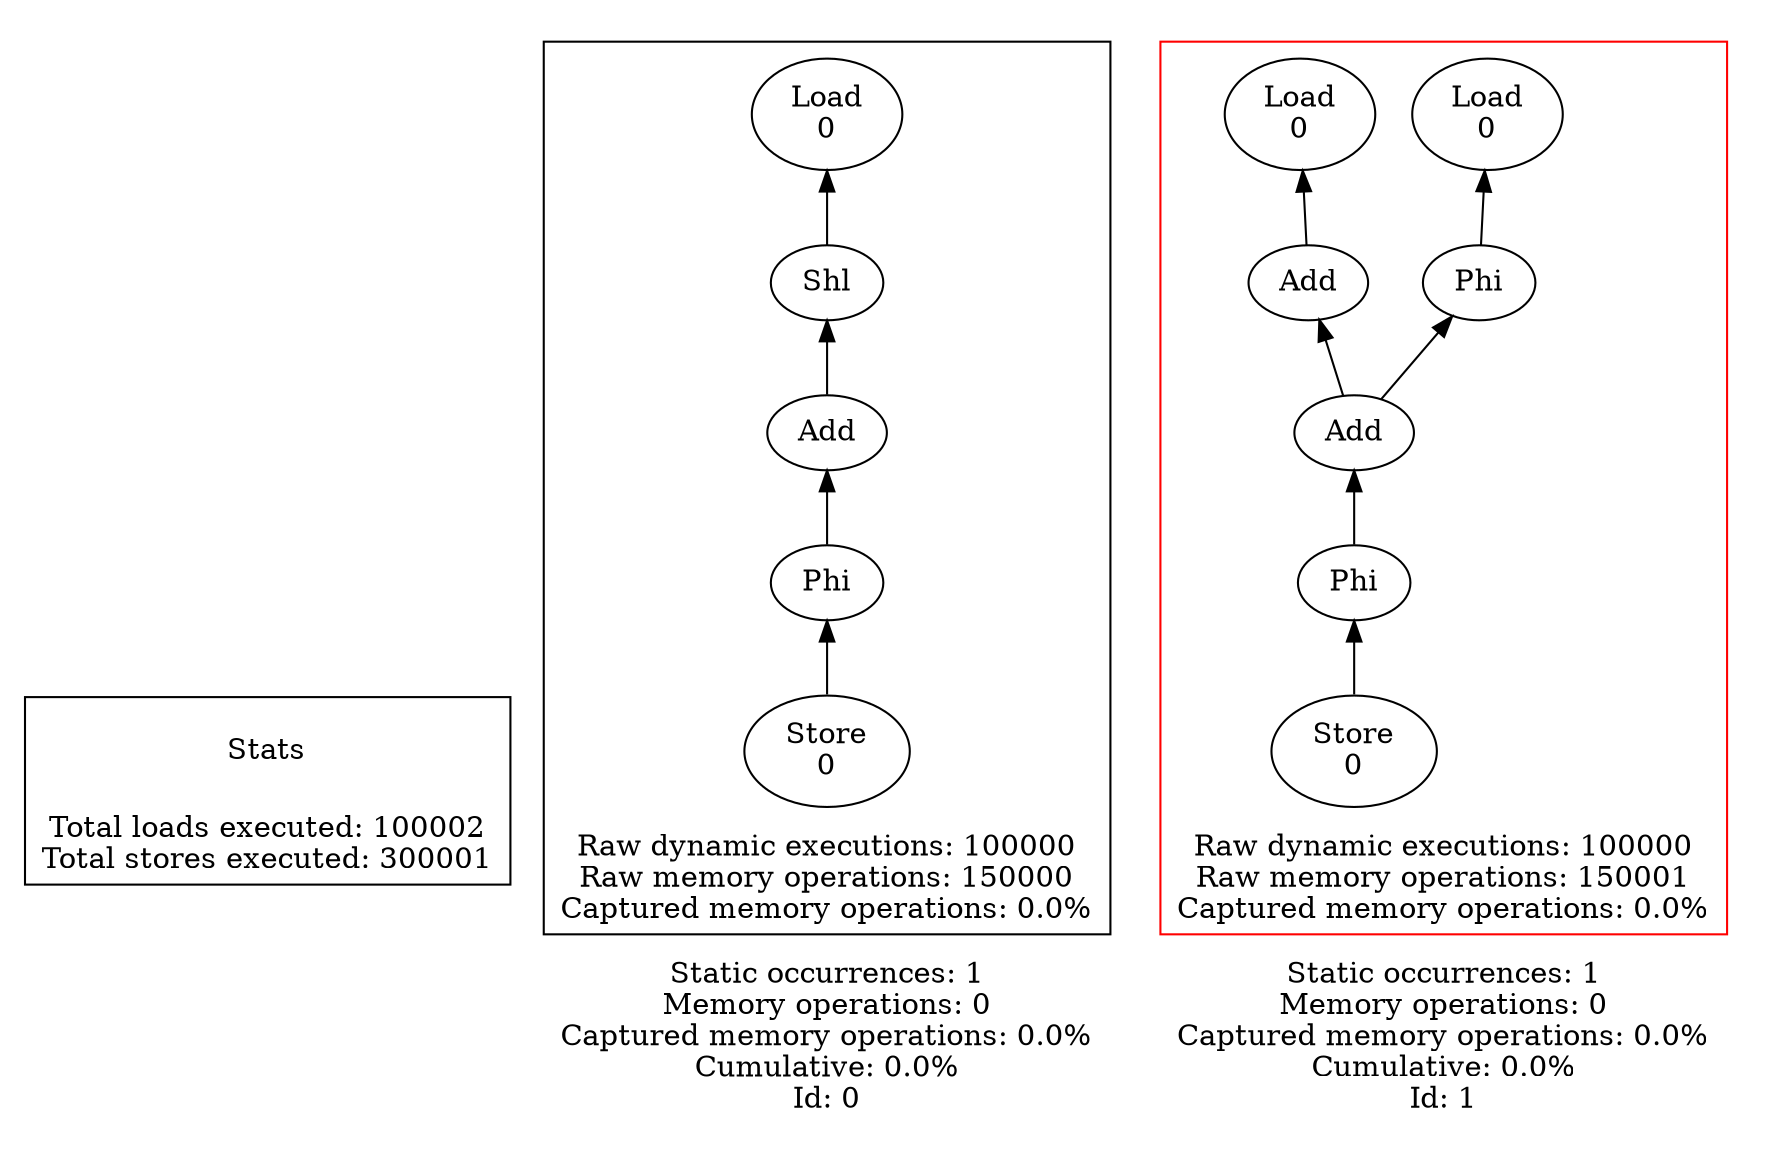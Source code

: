 strict digraph {
rankdir=BT
subgraph {
Stats [shape=plaintext]
cluster=true
label="Total loads executed: 100002\nTotal stores executed: 300001"
}
subgraph {
subgraph {
{
rank=min
"0_0_40" [label="Store\n0"]
}
"0_0_39" [label="Phi"]
"0_0_40" -> "0_0_39"
"0_0_32" [label="Add"]
"0_0_39" -> "0_0_32"
"0_0_31" [label="Shl"]
"0_0_32" -> "0_0_31"
"0_0_30" [label="Load\n0"]
"0_0_31" -> "0_0_30"
cluster=true
label="Raw dynamic executions: 100000\nRaw memory operations: 150000\nCaptured memory operations: 0.0%"
}
cluster=true
penwidth=0
label="Static occurrences: 1\nMemory operations: 0\nCaptured memory operations: 0.0%\nCumulative: 0.0%\nId: 0"
}
subgraph {
subgraph {
{
rank=min
"1_0_40" [label="Store\n0"]
}
"1_0_39" [label="Phi"]
"1_0_40" -> "1_0_39"
"1_0_36" [label="Add"]
"1_0_35" [label="Load\n0"]
"1_0_36" -> "1_0_35"
"1_0_37" [label="Add"]
"1_0_25" [label="Phi"]
"1_0_37" -> "1_0_25"
"1_0_21" [label="Load\n0"]
"1_0_25" -> "1_0_21"
"1_0_39" -> "1_0_37"
"1_0_37" -> "1_0_36"
cluster=true
label="Raw dynamic executions: 100000\nRaw memory operations: 150001\nCaptured memory operations: 0.0%"
color=red
}
cluster=true
penwidth=0
label="Static occurrences: 1\nMemory operations: 0\nCaptured memory operations: 0.0%\nCumulative: 0.0%\nId: 1"
}
}
